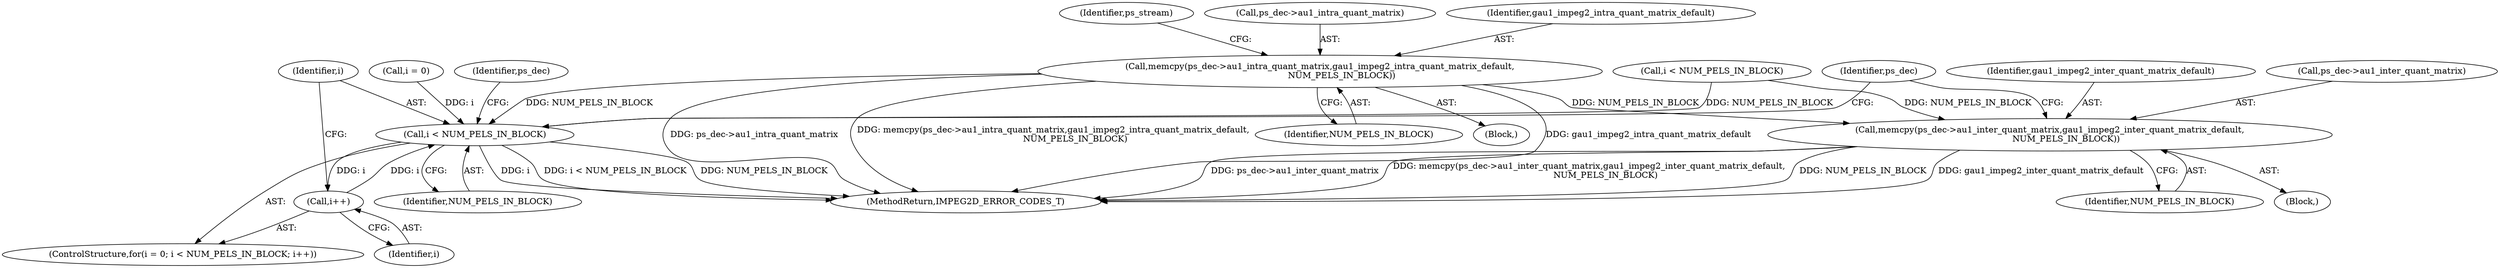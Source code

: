 digraph "0_Android_bef16671c891e16f25a7b174bc528eea109357be@API" {
"1000387" [label="(Call,memcpy(ps_dec->au1_intra_quant_matrix,gau1_impeg2_intra_quant_matrix_default,\n                NUM_PELS_IN_BLOCK))"];
"1000404" [label="(Call,i < NUM_PELS_IN_BLOCK)"];
"1000407" [label="(Call,i++)"];
"1000425" [label="(Call,memcpy(ps_dec->au1_inter_quant_matrix,gau1_impeg2_inter_quant_matrix_default,\n            NUM_PELS_IN_BLOCK))"];
"1000432" [label="(Identifier,ps_dec)"];
"1000404" [label="(Call,i < NUM_PELS_IN_BLOCK)"];
"1000430" [label="(Identifier,NUM_PELS_IN_BLOCK)"];
"1000387" [label="(Call,memcpy(ps_dec->au1_intra_quant_matrix,gau1_impeg2_intra_quant_matrix_default,\n                NUM_PELS_IN_BLOCK))"];
"1000401" [label="(Call,i = 0)"];
"1000400" [label="(ControlStructure,for(i = 0; i < NUM_PELS_IN_BLOCK; i++))"];
"1000408" [label="(Identifier,i)"];
"1000396" [label="(Identifier,ps_stream)"];
"1000406" [label="(Identifier,NUM_PELS_IN_BLOCK)"];
"1000392" [label="(Identifier,NUM_PELS_IN_BLOCK)"];
"1000388" [label="(Call,ps_dec->au1_intra_quant_matrix)"];
"1000424" [label="(Block,)"];
"1000391" [label="(Identifier,gau1_impeg2_intra_quant_matrix_default)"];
"1000407" [label="(Call,i++)"];
"1000429" [label="(Identifier,gau1_impeg2_inter_quant_matrix_default)"];
"1000426" [label="(Call,ps_dec->au1_inter_quant_matrix)"];
"1000437" [label="(MethodReturn,IMPEG2D_ERROR_CODES_T)"];
"1000405" [label="(Identifier,i)"];
"1000386" [label="(Block,)"];
"1000366" [label="(Call,i < NUM_PELS_IN_BLOCK)"];
"1000413" [label="(Identifier,ps_dec)"];
"1000425" [label="(Call,memcpy(ps_dec->au1_inter_quant_matrix,gau1_impeg2_inter_quant_matrix_default,\n            NUM_PELS_IN_BLOCK))"];
"1000387" -> "1000386"  [label="AST: "];
"1000387" -> "1000392"  [label="CFG: "];
"1000388" -> "1000387"  [label="AST: "];
"1000391" -> "1000387"  [label="AST: "];
"1000392" -> "1000387"  [label="AST: "];
"1000396" -> "1000387"  [label="CFG: "];
"1000387" -> "1000437"  [label="DDG: ps_dec->au1_intra_quant_matrix"];
"1000387" -> "1000437"  [label="DDG: memcpy(ps_dec->au1_intra_quant_matrix,gau1_impeg2_intra_quant_matrix_default,\n                NUM_PELS_IN_BLOCK)"];
"1000387" -> "1000437"  [label="DDG: gau1_impeg2_intra_quant_matrix_default"];
"1000387" -> "1000404"  [label="DDG: NUM_PELS_IN_BLOCK"];
"1000387" -> "1000425"  [label="DDG: NUM_PELS_IN_BLOCK"];
"1000404" -> "1000400"  [label="AST: "];
"1000404" -> "1000406"  [label="CFG: "];
"1000405" -> "1000404"  [label="AST: "];
"1000406" -> "1000404"  [label="AST: "];
"1000413" -> "1000404"  [label="CFG: "];
"1000432" -> "1000404"  [label="CFG: "];
"1000404" -> "1000437"  [label="DDG: i"];
"1000404" -> "1000437"  [label="DDG: i < NUM_PELS_IN_BLOCK"];
"1000404" -> "1000437"  [label="DDG: NUM_PELS_IN_BLOCK"];
"1000401" -> "1000404"  [label="DDG: i"];
"1000407" -> "1000404"  [label="DDG: i"];
"1000366" -> "1000404"  [label="DDG: NUM_PELS_IN_BLOCK"];
"1000404" -> "1000407"  [label="DDG: i"];
"1000407" -> "1000400"  [label="AST: "];
"1000407" -> "1000408"  [label="CFG: "];
"1000408" -> "1000407"  [label="AST: "];
"1000405" -> "1000407"  [label="CFG: "];
"1000425" -> "1000424"  [label="AST: "];
"1000425" -> "1000430"  [label="CFG: "];
"1000426" -> "1000425"  [label="AST: "];
"1000429" -> "1000425"  [label="AST: "];
"1000430" -> "1000425"  [label="AST: "];
"1000432" -> "1000425"  [label="CFG: "];
"1000425" -> "1000437"  [label="DDG: ps_dec->au1_inter_quant_matrix"];
"1000425" -> "1000437"  [label="DDG: memcpy(ps_dec->au1_inter_quant_matrix,gau1_impeg2_inter_quant_matrix_default,\n            NUM_PELS_IN_BLOCK)"];
"1000425" -> "1000437"  [label="DDG: NUM_PELS_IN_BLOCK"];
"1000425" -> "1000437"  [label="DDG: gau1_impeg2_inter_quant_matrix_default"];
"1000366" -> "1000425"  [label="DDG: NUM_PELS_IN_BLOCK"];
}
